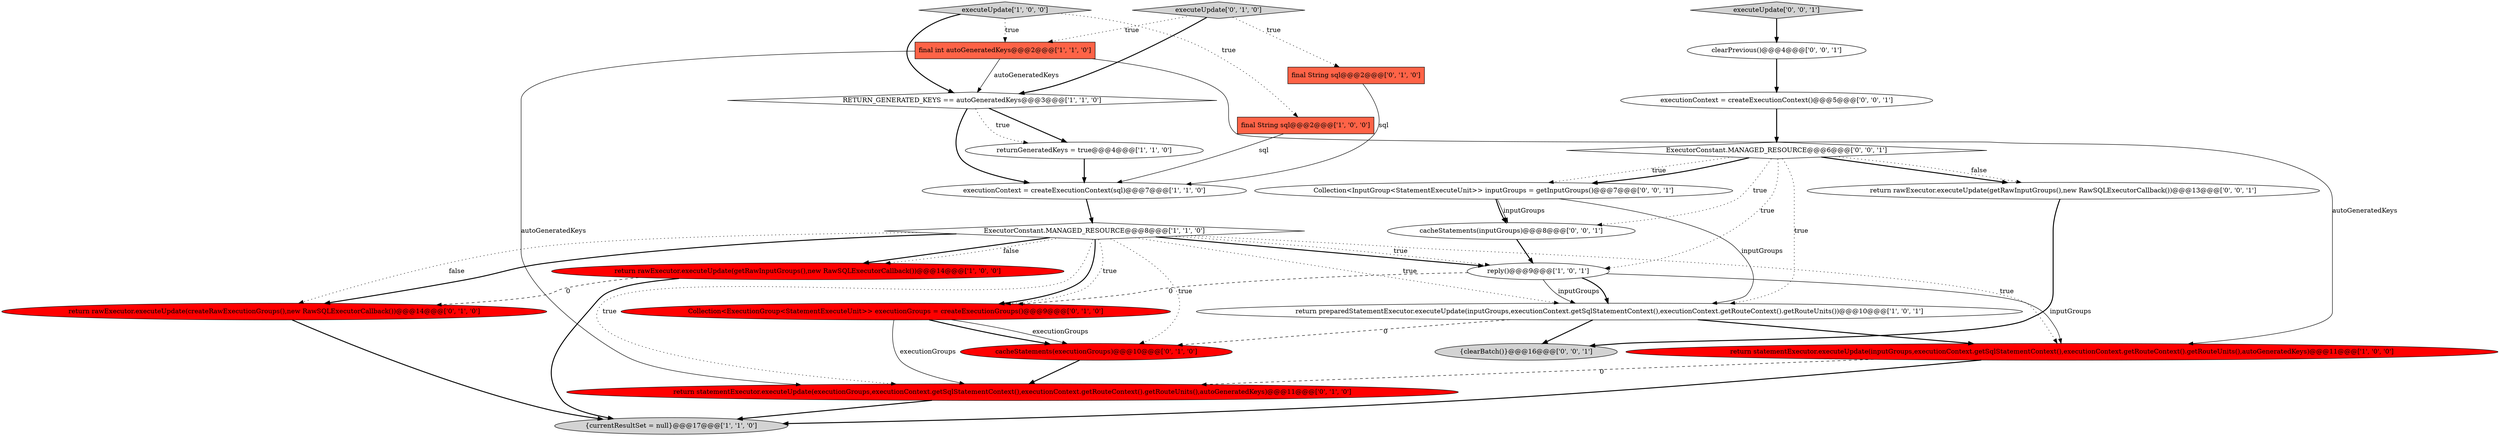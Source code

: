 digraph {
5 [style = filled, label = "returnGeneratedKeys = true@@@4@@@['1', '1', '0']", fillcolor = white, shape = ellipse image = "AAA0AAABBB1BBB"];
8 [style = filled, label = "return preparedStatementExecutor.executeUpdate(inputGroups,executionContext.getSqlStatementContext(),executionContext.getRouteContext().getRouteUnits())@@@10@@@['1', '0', '1']", fillcolor = white, shape = ellipse image = "AAA0AAABBB1BBB"];
24 [style = filled, label = "executionContext = createExecutionContext()@@@5@@@['0', '0', '1']", fillcolor = white, shape = ellipse image = "AAA0AAABBB3BBB"];
4 [style = filled, label = "reply()@@@9@@@['1', '0', '1']", fillcolor = white, shape = ellipse image = "AAA0AAABBB1BBB"];
7 [style = filled, label = "final int autoGeneratedKeys@@@2@@@['1', '1', '0']", fillcolor = tomato, shape = box image = "AAA0AAABBB1BBB"];
22 [style = filled, label = "return rawExecutor.executeUpdate(getRawInputGroups(),new RawSQLExecutorCallback())@@@13@@@['0', '0', '1']", fillcolor = white, shape = ellipse image = "AAA0AAABBB3BBB"];
3 [style = filled, label = "RETURN_GENERATED_KEYS == autoGeneratedKeys@@@3@@@['1', '1', '0']", fillcolor = white, shape = diamond image = "AAA0AAABBB1BBB"];
0 [style = filled, label = "{currentResultSet = null}@@@17@@@['1', '1', '0']", fillcolor = lightgray, shape = ellipse image = "AAA0AAABBB1BBB"];
16 [style = filled, label = "executeUpdate['0', '1', '0']", fillcolor = lightgray, shape = diamond image = "AAA0AAABBB2BBB"];
12 [style = filled, label = "final String sql@@@2@@@['0', '1', '0']", fillcolor = tomato, shape = box image = "AAA0AAABBB2BBB"];
17 [style = filled, label = "return rawExecutor.executeUpdate(createRawExecutionGroups(),new RawSQLExecutorCallback())@@@14@@@['0', '1', '0']", fillcolor = red, shape = ellipse image = "AAA1AAABBB2BBB"];
2 [style = filled, label = "final String sql@@@2@@@['1', '0', '0']", fillcolor = tomato, shape = box image = "AAA0AAABBB1BBB"];
1 [style = filled, label = "executeUpdate['1', '0', '0']", fillcolor = lightgray, shape = diamond image = "AAA0AAABBB1BBB"];
18 [style = filled, label = "executeUpdate['0', '0', '1']", fillcolor = lightgray, shape = diamond image = "AAA0AAABBB3BBB"];
13 [style = filled, label = "cacheStatements(executionGroups)@@@10@@@['0', '1', '0']", fillcolor = red, shape = ellipse image = "AAA1AAABBB2BBB"];
23 [style = filled, label = "{clearBatch()}@@@16@@@['0', '0', '1']", fillcolor = lightgray, shape = ellipse image = "AAA0AAABBB3BBB"];
21 [style = filled, label = "cacheStatements(inputGroups)@@@8@@@['0', '0', '1']", fillcolor = white, shape = ellipse image = "AAA0AAABBB3BBB"];
15 [style = filled, label = "Collection<ExecutionGroup<StatementExecuteUnit>> executionGroups = createExecutionGroups()@@@9@@@['0', '1', '0']", fillcolor = red, shape = ellipse image = "AAA1AAABBB2BBB"];
20 [style = filled, label = "Collection<InputGroup<StatementExecuteUnit>> inputGroups = getInputGroups()@@@7@@@['0', '0', '1']", fillcolor = white, shape = ellipse image = "AAA0AAABBB3BBB"];
19 [style = filled, label = "ExecutorConstant.MANAGED_RESOURCE@@@6@@@['0', '0', '1']", fillcolor = white, shape = diamond image = "AAA0AAABBB3BBB"];
6 [style = filled, label = "return rawExecutor.executeUpdate(getRawInputGroups(),new RawSQLExecutorCallback())@@@14@@@['1', '0', '0']", fillcolor = red, shape = ellipse image = "AAA1AAABBB1BBB"];
25 [style = filled, label = "clearPrevious()@@@4@@@['0', '0', '1']", fillcolor = white, shape = ellipse image = "AAA0AAABBB3BBB"];
11 [style = filled, label = "ExecutorConstant.MANAGED_RESOURCE@@@8@@@['1', '1', '0']", fillcolor = white, shape = diamond image = "AAA0AAABBB1BBB"];
14 [style = filled, label = "return statementExecutor.executeUpdate(executionGroups,executionContext.getSqlStatementContext(),executionContext.getRouteContext().getRouteUnits(),autoGeneratedKeys)@@@11@@@['0', '1', '0']", fillcolor = red, shape = ellipse image = "AAA1AAABBB2BBB"];
9 [style = filled, label = "return statementExecutor.executeUpdate(inputGroups,executionContext.getSqlStatementContext(),executionContext.getRouteContext().getRouteUnits(),autoGeneratedKeys)@@@11@@@['1', '0', '0']", fillcolor = red, shape = ellipse image = "AAA1AAABBB1BBB"];
10 [style = filled, label = "executionContext = createExecutionContext(sql)@@@7@@@['1', '1', '0']", fillcolor = white, shape = ellipse image = "AAA0AAABBB1BBB"];
15->13 [style = solid, label="executionGroups"];
16->3 [style = bold, label=""];
5->10 [style = bold, label=""];
15->13 [style = bold, label=""];
16->12 [style = dotted, label="true"];
24->19 [style = bold, label=""];
2->10 [style = solid, label="sql"];
9->0 [style = bold, label=""];
8->23 [style = bold, label=""];
7->14 [style = solid, label="autoGeneratedKeys"];
19->20 [style = dotted, label="true"];
19->20 [style = bold, label=""];
11->6 [style = bold, label=""];
11->4 [style = bold, label=""];
7->9 [style = solid, label="autoGeneratedKeys"];
11->14 [style = dotted, label="true"];
1->3 [style = bold, label=""];
11->9 [style = dotted, label="true"];
6->17 [style = dashed, label="0"];
6->0 [style = bold, label=""];
19->21 [style = dotted, label="true"];
11->4 [style = dotted, label="true"];
11->13 [style = dotted, label="true"];
22->23 [style = bold, label=""];
19->8 [style = dotted, label="true"];
11->15 [style = bold, label=""];
7->3 [style = solid, label="autoGeneratedKeys"];
8->13 [style = dashed, label="0"];
1->7 [style = dotted, label="true"];
20->21 [style = bold, label=""];
16->7 [style = dotted, label="true"];
3->10 [style = bold, label=""];
25->24 [style = bold, label=""];
12->10 [style = solid, label="sql"];
3->5 [style = bold, label=""];
3->5 [style = dotted, label="true"];
17->0 [style = bold, label=""];
9->14 [style = dashed, label="0"];
4->8 [style = solid, label="inputGroups"];
14->0 [style = bold, label=""];
19->4 [style = dotted, label="true"];
4->15 [style = dashed, label="0"];
11->6 [style = dotted, label="false"];
8->9 [style = bold, label=""];
18->25 [style = bold, label=""];
20->8 [style = solid, label="inputGroups"];
15->14 [style = solid, label="executionGroups"];
11->17 [style = dotted, label="false"];
4->8 [style = bold, label=""];
11->8 [style = dotted, label="true"];
11->17 [style = bold, label=""];
20->21 [style = solid, label="inputGroups"];
4->9 [style = solid, label="inputGroups"];
1->2 [style = dotted, label="true"];
11->15 [style = dotted, label="true"];
19->22 [style = bold, label=""];
13->14 [style = bold, label=""];
21->4 [style = bold, label=""];
10->11 [style = bold, label=""];
19->22 [style = dotted, label="false"];
}
